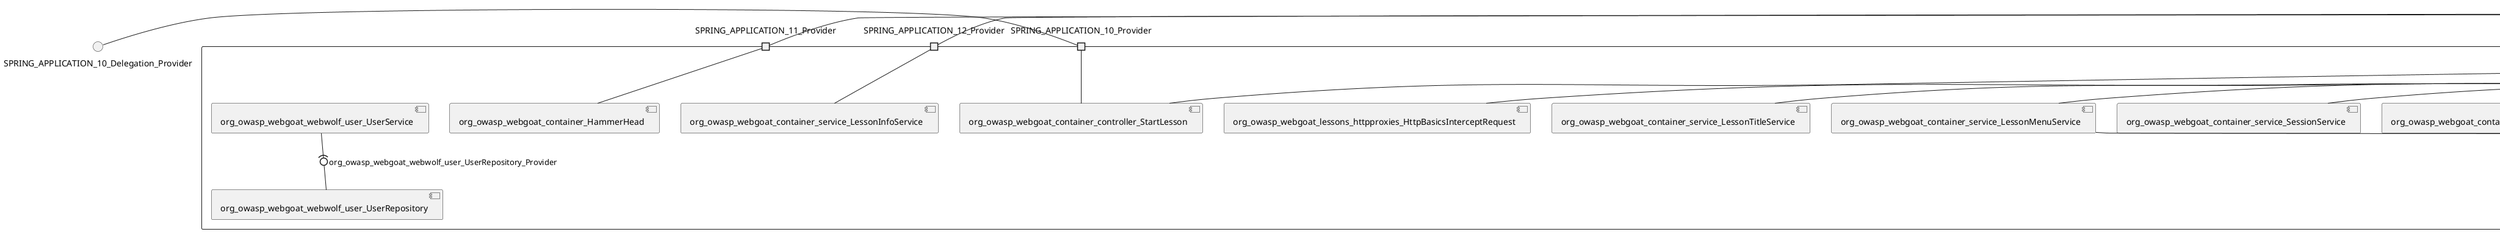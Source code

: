 @startuml
skinparam fixCircleLabelOverlapping true
skinparam componentStyle uml2
() SPRING_APPLICATION_10_Delegation_Provider
() SPRING_APPLICATION_11_Delegation_Provider
() SPRING_APPLICATION_12_Delegation_Provider
() SPRING_APPLICATION_13_Delegation_Provider
() SPRING_APPLICATION_14_Delegation_Provider
() SPRING_APPLICATION_15_Delegation_Provider
() SPRING_APPLICATION_16_Delegation_Provider
() SPRING_APPLICATION_2_Delegation_Provider
() SPRING_APPLICATION_3_Delegation_Provider
() SPRING_APPLICATION_4_Delegation_Provider
() SPRING_APPLICATION_5_Delegation_Provider
() SPRING_APPLICATION_6_Delegation_Provider
() SPRING_APPLICATION_7_Delegation_Provider
() SPRING_APPLICATION_8_Delegation_Provider
() SPRING_APPLICATION_9_Delegation_Provider
() SPRING_APPLICATION_BypassRestrictions_FieldRestrictions_POST_Delegation_Provider
() SPRING_APPLICATION_BypassRestrictions_frontendValidation_POST_Delegation_Provider
() SPRING_APPLICATION_ChromeDevTools_dummy_POST_Delegation_Provider
() SPRING_APPLICATION_ChromeDevTools_network_POST_Delegation_Provider
() SPRING_APPLICATION_CrossSiteScriptingStored_stored_xss_POST_Delegation_Provider
() SPRING_APPLICATION_CrossSiteScriptingStored_stored_xss_follow_up_POST_Delegation_Provider
() SPRING_APPLICATION_CrossSiteScripting_attack1_POST_Delegation_Provider
() SPRING_APPLICATION_CrossSiteScripting_attack3_POST_Delegation_Provider
() SPRING_APPLICATION_CrossSiteScripting_attack4_POST_Delegation_Provider
() SPRING_APPLICATION_CrossSiteScripting_attack5a_GET_Delegation_Provider
() SPRING_APPLICATION_CrossSiteScripting_attack6a_POST_Delegation_Provider
() SPRING_APPLICATION_CrossSiteScripting_dom_follow_up_POST_Delegation_Provider
() SPRING_APPLICATION_CrossSiteScripting_phone_home_xss_POST_Delegation_Provider
() SPRING_APPLICATION_CrossSiteScripting_quiz_GET_POST_Delegation_Provider
() SPRING_APPLICATION_Delegation_Provider
() SPRING_APPLICATION_GET_10_Delegation_Provider
() SPRING_APPLICATION_GET_11_Delegation_Provider
() SPRING_APPLICATION_GET_2_Delegation_Provider
() SPRING_APPLICATION_GET_3_Delegation_Provider
() SPRING_APPLICATION_GET_4_Delegation_Provider
() SPRING_APPLICATION_GET_5_Delegation_Provider
() SPRING_APPLICATION_GET_6_Delegation_Provider
() SPRING_APPLICATION_GET_7_Delegation_Provider
() SPRING_APPLICATION_GET_8_Delegation_Provider
() SPRING_APPLICATION_GET_9_Delegation_Provider
() SPRING_APPLICATION_GET_Delegation_Provider
() SPRING_APPLICATION_HtmlTampering_task_POST_Delegation_Provider
() SPRING_APPLICATION_HttpBasics_attack1_POST_Delegation_Provider
() SPRING_APPLICATION_HttpBasics_attack2_POST_Delegation_Provider
() SPRING_APPLICATION_IDOR_diff_attributes_POST_Delegation_Provider
() SPRING_APPLICATION_IDOR_login_POST_Delegation_Provider
() SPRING_APPLICATION_IDOR_profile_alt_path_POST_Delegation_Provider
() SPRING_APPLICATION_InsecureDeserialization_task_POST_Delegation_Provider
() SPRING_APPLICATION_InsecureLogin_Delegation_Provider
() SPRING_APPLICATION_JWT_decode_POST_Delegation_Provider
() SPRING_APPLICATION_JWT_jku_Delegation_Provider
() SPRING_APPLICATION_JWT_kid_Delegation_Provider
() SPRING_APPLICATION_JWT_quiz_GET_POST_Delegation_Provider
() SPRING_APPLICATION_JWT_refresh_Delegation_Provider
() SPRING_APPLICATION_JWT_secret_POST_Delegation_Provider
() SPRING_APPLICATION_JWT_votings_Delegation_Provider
() SPRING_APPLICATION_LogSpoofing_log_bleeding_POST_Delegation_Provider
() SPRING_APPLICATION_LogSpoofing_log_spoofing_POST_Delegation_Provider
() SPRING_APPLICATION_POST_10_Delegation_Provider
() SPRING_APPLICATION_POST_11_Delegation_Provider
() SPRING_APPLICATION_POST_12_Delegation_Provider
() SPRING_APPLICATION_POST_13_Delegation_Provider
() SPRING_APPLICATION_POST_14_Delegation_Provider
() SPRING_APPLICATION_POST_15_Delegation_Provider
() SPRING_APPLICATION_POST_16_Delegation_Provider
() SPRING_APPLICATION_POST_17_Delegation_Provider
() SPRING_APPLICATION_POST_18_Delegation_Provider
() SPRING_APPLICATION_POST_2_Delegation_Provider
() SPRING_APPLICATION_POST_3_Delegation_Provider
() SPRING_APPLICATION_POST_4_Delegation_Provider
() SPRING_APPLICATION_POST_5_Delegation_Provider
() SPRING_APPLICATION_POST_6_Delegation_Provider
() SPRING_APPLICATION_POST_7_Delegation_Provider
() SPRING_APPLICATION_POST_8_Delegation_Provider
() SPRING_APPLICATION_POST_9_Delegation_Provider
() SPRING_APPLICATION_POST_Delegation_Provider
() SPRING_APPLICATION_PUT_Delegation_Provider
() SPRING_APPLICATION_PasswordReset_ForgotPassword_create_password_reset_link_POST_Delegation_Provider
() SPRING_APPLICATION_PasswordReset_SecurityQuestions_POST_Delegation_Provider
() SPRING_APPLICATION_PasswordReset_reset_Delegation_Provider
() SPRING_APPLICATION_PasswordReset_simple_mail_reset_POST_Delegation_Provider
() SPRING_APPLICATION_PathTraversal_profile_picture_GET_Delegation_Provider
() SPRING_APPLICATION_PathTraversal_profile_picture_fix_GET_Delegation_Provider
() SPRING_APPLICATION_PathTraversal_profile_upload_POST_Delegation_Provider
() SPRING_APPLICATION_PathTraversal_profile_upload_fix_POST_Delegation_Provider
() SPRING_APPLICATION_PathTraversal_profile_upload_remove_user_input_POST_Delegation_Provider
() SPRING_APPLICATION_PathTraversal_random_POST_Delegation_Provider
() SPRING_APPLICATION_PathTraversal_random_picture_GET_Delegation_Provider
() SPRING_APPLICATION_PathTraversal_zip_slip_Delegation_Provider
() SPRING_APPLICATION_SSRF_task1_POST_Delegation_Provider
() SPRING_APPLICATION_SSRF_task2_POST_Delegation_Provider
() SPRING_APPLICATION_SecurePasswords_assignment_POST_Delegation_Provider
() SPRING_APPLICATION_SqlInjectionAdvanced_attack6a_POST_Delegation_Provider
() SPRING_APPLICATION_SqlInjectionAdvanced_attack6b_POST_Delegation_Provider
() SPRING_APPLICATION_SqlInjectionAdvanced_challenge_Login_POST_Delegation_Provider
() SPRING_APPLICATION_SqlInjectionAdvanced_challenge_PUT_Delegation_Provider
() SPRING_APPLICATION_SqlInjectionAdvanced_quiz_GET_POST_Delegation_Provider
() SPRING_APPLICATION_SqlInjectionMitigations_attack10a_POST_Delegation_Provider
() SPRING_APPLICATION_SqlInjectionMitigations_attack10b_POST_Delegation_Provider
() SPRING_APPLICATION_SqlInjectionMitigations_attack12a_POST_Delegation_Provider
() SPRING_APPLICATION_SqlInjectionMitigations_servers_GET_Delegation_Provider
() SPRING_APPLICATION_SqlInjection_assignment5a_POST_Delegation_Provider
() SPRING_APPLICATION_SqlInjection_assignment5b_POST_Delegation_Provider
() SPRING_APPLICATION_SqlInjection_attack10_POST_Delegation_Provider
() SPRING_APPLICATION_SqlInjection_attack2_POST_Delegation_Provider
() SPRING_APPLICATION_SqlInjection_attack3_POST_Delegation_Provider
() SPRING_APPLICATION_SqlInjection_attack4_POST_Delegation_Provider
() SPRING_APPLICATION_SqlInjection_attack5_POST_Delegation_Provider
() SPRING_APPLICATION_SqlInjection_attack8_POST_Delegation_Provider
() SPRING_APPLICATION_SqlInjection_attack9_POST_Delegation_Provider
() SPRING_APPLICATION_SqlOnlyInputValidationOnKeywords_attack_POST_Delegation_Provider
() SPRING_APPLICATION_SqlOnlyInputValidation_attack_POST_Delegation_Provider
() SPRING_APPLICATION_VulnerableComponents_attack1_POST_Delegation_Provider
() SPRING_APPLICATION_WebWolf_GET_Delegation_Provider
() SPRING_APPLICATION_WebWolf_landing_Delegation_Provider
() SPRING_APPLICATION_WebWolf_mail_Delegation_Provider
() SPRING_APPLICATION_challenge_1_POST_Delegation_Provider
() SPRING_APPLICATION_challenge_5_POST_Delegation_Provider
() SPRING_APPLICATION_challenge_7_Delegation_Provider
() SPRING_APPLICATION_challenge_8_Delegation_Provider
() SPRING_APPLICATION_challenge_logo_Delegation_Provider
() SPRING_APPLICATION_cia_quiz_GET_POST_Delegation_Provider
() SPRING_APPLICATION_clientSideFiltering_attack1_POST_Delegation_Provider
() SPRING_APPLICATION_clientSideFiltering_challenge_store_coupons_GET_Delegation_Provider
() SPRING_APPLICATION_clientSideFiltering_getItForFree_POST_Delegation_Provider
() SPRING_APPLICATION_clientSideFiltering_salaries_GET_Delegation_Provider
() SPRING_APPLICATION_crypto_encoding_basic_auth_POST_Delegation_Provider
() SPRING_APPLICATION_crypto_encoding_xor_POST_Delegation_Provider
() SPRING_APPLICATION_crypto_hashing_POST_Delegation_Provider
() SPRING_APPLICATION_crypto_secure_defaults_POST_Delegation_Provider
() SPRING_APPLICATION_crypto_signing_verify_POST_Delegation_Provider
() SPRING_APPLICATION_csrf_feedback_message_POST_Delegation_Provider
() SPRING_APPLICATION_csrf_review_POST_Delegation_Provider
() SPRING_APPLICATION_files_GET_Delegation_Provider
() SPRING_APPLICATION_fileupload_POST_Delegation_Provider
() SPRING_APPLICATION_jwt_Delegation_Provider
() SPRING_APPLICATION_landing_Delegation_Provider
() SPRING_APPLICATION_lesson_template_Delegation_Provider
() SPRING_APPLICATION_login_oauth_mvc_GET_Delegation_Provider
() SPRING_APPLICATION_mail_DELETE_GET_POST_Delegation_Provider
() SPRING_APPLICATION_register_mvc_POST_Delegation_Provider
() SPRING_APPLICATION_registration_GET_Delegation_Provider
() SPRING_APPLICATION_requests_GET_Delegation_Provider
() SPRING_APPLICATION_scoreboard_data_GET_Delegation_Provider
() SPRING_APPLICATION_server_directory_GET_Delegation_Provider
() SPRING_APPLICATION_service_debug_labels_mvc_Delegation_Provider
() SPRING_APPLICATION_service_lessonoverview_mvc_Delegation_Provider
() SPRING_APPLICATION_xxe_comments_GET_Delegation_Provider
rectangle System {
[org_owasp_webgoat_container_HammerHead] [[webgoat-webgoat.repository#_Ow9jklgQEe-b2pnN8Ad9zA]]
[org_owasp_webgoat_container_WebWolfRedirect] [[webgoat-webgoat.repository#_Ow9jklgQEe-b2pnN8Ad9zA]]
[org_owasp_webgoat_container_controller_StartLesson] [[webgoat-webgoat.repository#_Ow9jklgQEe-b2pnN8Ad9zA]]
[org_owasp_webgoat_container_controller_Welcome] [[webgoat-webgoat.repository#_Ow9jklgQEe-b2pnN8Ad9zA]]
[org_owasp_webgoat_container_i18n_PluginMessages_Provider] [[webgoat-webgoat.repository#_Ow9jklgQEe-b2pnN8Ad9zA]]
[org_owasp_webgoat_container_report_ReportCardController] [[webgoat-webgoat.repository#_Ow9jklgQEe-b2pnN8Ad9zA]]
[org_owasp_webgoat_container_service_EnvironmentService] [[webgoat-webgoat.repository#_Ow9jklgQEe-b2pnN8Ad9zA]]
[org_owasp_webgoat_container_service_HintService] [[webgoat-webgoat.repository#_Ow9jklgQEe-b2pnN8Ad9zA]]
[org_owasp_webgoat_container_service_LabelDebugService] [[webgoat-webgoat.repository#_Ow9jklgQEe-b2pnN8Ad9zA]]
[org_owasp_webgoat_container_service_LabelService] [[webgoat-webgoat.repository#_Ow9jklgQEe-b2pnN8Ad9zA]]
[org_owasp_webgoat_container_service_LessonInfoService] [[webgoat-webgoat.repository#_Ow9jklgQEe-b2pnN8Ad9zA]]
[org_owasp_webgoat_container_service_LessonMenuService] [[webgoat-webgoat.repository#_Ow9jklgQEe-b2pnN8Ad9zA]]
[org_owasp_webgoat_container_service_LessonProgressService] [[webgoat-webgoat.repository#_Ow9jklgQEe-b2pnN8Ad9zA]]
[org_owasp_webgoat_container_service_LessonTitleService] [[webgoat-webgoat.repository#_Ow9jklgQEe-b2pnN8Ad9zA]]
[org_owasp_webgoat_container_service_RestartLessonService] [[webgoat-webgoat.repository#_Ow9jklgQEe-b2pnN8Ad9zA]]
[org_owasp_webgoat_container_service_SessionService] [[webgoat-webgoat.repository#_Ow9jklgQEe-b2pnN8Ad9zA]]
[org_owasp_webgoat_container_session_UserSessionData_Provider] [[webgoat-webgoat.repository#_Ow9jklgQEe-b2pnN8Ad9zA]]
[org_owasp_webgoat_container_session_WebSession_Provider] [[webgoat-webgoat.repository#_Ow9jklgQEe-b2pnN8Ad9zA]]
[org_owasp_webgoat_container_users_RegistrationController] [[webgoat-webgoat.repository#_Ow9jklgQEe-b2pnN8Ad9zA]]
[org_owasp_webgoat_container_users_Scoreboard] [[webgoat-webgoat.repository#_Ow9jklgQEe-b2pnN8Ad9zA]]
[org_owasp_webgoat_container_users_UserProgressRepository] [[webgoat-webgoat.repository#_Ow9jklgQEe-b2pnN8Ad9zA]]
[org_owasp_webgoat_container_users_UserRepository] [[webgoat-webgoat.repository#_Ow9jklgQEe-b2pnN8Ad9zA]]
[org_owasp_webgoat_container_users_UserService] [[webgoat-webgoat.repository#_Ow9jklgQEe-b2pnN8Ad9zA]]
[org_owasp_webgoat_lessons_authbypass_VerifyAccount] [[webgoat-webgoat.repository#_Ow9jklgQEe-b2pnN8Ad9zA]]
[org_owasp_webgoat_lessons_bypassrestrictions_BypassRestrictionsFieldRestrictions] [[webgoat-webgoat.repository#_Ow9jklgQEe-b2pnN8Ad9zA]]
[org_owasp_webgoat_lessons_bypassrestrictions_BypassRestrictionsFrontendValidation] [[webgoat-webgoat.repository#_Ow9jklgQEe-b2pnN8Ad9zA]]
[org_owasp_webgoat_lessons_challenges_FlagController] [[webgoat-webgoat.repository#_Ow9jklgQEe-b2pnN8Ad9zA]]
[org_owasp_webgoat_lessons_challenges_challenge1_Assignment1] [[webgoat-webgoat.repository#_Ow9jklgQEe-b2pnN8Ad9zA]]
[org_owasp_webgoat_lessons_challenges_challenge1_ImageServlet] [[webgoat-webgoat.repository#_Ow9jklgQEe-b2pnN8Ad9zA]]
[org_owasp_webgoat_lessons_challenges_challenge5_Assignment5] [[webgoat-webgoat.repository#_Ow9jklgQEe-b2pnN8Ad9zA]]
[org_owasp_webgoat_lessons_challenges_challenge7_Assignment7] [[webgoat-webgoat.repository#_Ow9jklgQEe-b2pnN8Ad9zA]]
[org_owasp_webgoat_lessons_challenges_challenge8_Assignment8] [[webgoat-webgoat.repository#_Ow9jklgQEe-b2pnN8Ad9zA]]
[org_owasp_webgoat_lessons_chromedevtools_NetworkDummy] [[webgoat-webgoat.repository#_Ow9jklgQEe-b2pnN8Ad9zA]]
[org_owasp_webgoat_lessons_chromedevtools_NetworkLesson] [[webgoat-webgoat.repository#_Ow9jklgQEe-b2pnN8Ad9zA]]
[org_owasp_webgoat_lessons_cia_CIAQuiz] [[webgoat-webgoat.repository#_Ow9jklgQEe-b2pnN8Ad9zA]]
[org_owasp_webgoat_lessons_clientsidefiltering_ClientSideFilteringAssignment] [[webgoat-webgoat.repository#_Ow9jklgQEe-b2pnN8Ad9zA]]
[org_owasp_webgoat_lessons_clientsidefiltering_ClientSideFilteringFreeAssignment] [[webgoat-webgoat.repository#_Ow9jklgQEe-b2pnN8Ad9zA]]
[org_owasp_webgoat_lessons_clientsidefiltering_Salaries] [[webgoat-webgoat.repository#_Ow9jklgQEe-b2pnN8Ad9zA]]
[org_owasp_webgoat_lessons_clientsidefiltering_ShopEndpoint] [[webgoat-webgoat.repository#_Ow9jklgQEe-b2pnN8Ad9zA]]
[org_owasp_webgoat_lessons_cryptography_EncodingAssignment] [[webgoat-webgoat.repository#_Ow9jklgQEe-b2pnN8Ad9zA]]
[org_owasp_webgoat_lessons_cryptography_HashingAssignment] [[webgoat-webgoat.repository#_Ow9jklgQEe-b2pnN8Ad9zA]]
[org_owasp_webgoat_lessons_cryptography_SecureDefaultsAssignment] [[webgoat-webgoat.repository#_Ow9jklgQEe-b2pnN8Ad9zA]]
[org_owasp_webgoat_lessons_cryptography_SigningAssignment] [[webgoat-webgoat.repository#_Ow9jklgQEe-b2pnN8Ad9zA]]
[org_owasp_webgoat_lessons_cryptography_XOREncodingAssignment] [[webgoat-webgoat.repository#_Ow9jklgQEe-b2pnN8Ad9zA]]
[org_owasp_webgoat_lessons_csrf_CSRFConfirmFlag1] [[webgoat-webgoat.repository#_Ow9jklgQEe-b2pnN8Ad9zA]]
[org_owasp_webgoat_lessons_csrf_CSRFFeedback] [[webgoat-webgoat.repository#_Ow9jklgQEe-b2pnN8Ad9zA]]
[org_owasp_webgoat_lessons_csrf_CSRFGetFlag] [[webgoat-webgoat.repository#_Ow9jklgQEe-b2pnN8Ad9zA]]
[org_owasp_webgoat_lessons_csrf_CSRFLogin] [[webgoat-webgoat.repository#_Ow9jklgQEe-b2pnN8Ad9zA]]
[org_owasp_webgoat_lessons_csrf_ForgedReviews] [[webgoat-webgoat.repository#_Ow9jklgQEe-b2pnN8Ad9zA]]
[org_owasp_webgoat_lessons_csrf_ObjectMapper_Provider] [[webgoat-webgoat.repository#_Ow9jklgQEe-b2pnN8Ad9zA]]
[org_owasp_webgoat_lessons_deserialization_InsecureDeserializationTask] [[webgoat-webgoat.repository#_Ow9jklgQEe-b2pnN8Ad9zA]]
[org_owasp_webgoat_lessons_hijacksession_HijackSessionAssignment] [[webgoat-webgoat.repository#_Ow9jklgQEe-b2pnN8Ad9zA]]
[org_owasp_webgoat_lessons_hijacksession_cas_HijackSessionAuthenticationProvider] [[webgoat-webgoat.repository#_Ow9jklgQEe-b2pnN8Ad9zA]]
[org_owasp_webgoat_lessons_htmltampering_HtmlTamperingTask] [[webgoat-webgoat.repository#_Ow9jklgQEe-b2pnN8Ad9zA]]
[org_owasp_webgoat_lessons_httpbasics_HttpBasicsLesson] [[webgoat-webgoat.repository#_Ow9jklgQEe-b2pnN8Ad9zA]]
[org_owasp_webgoat_lessons_httpbasics_HttpBasicsQuiz] [[webgoat-webgoat.repository#_Ow9jklgQEe-b2pnN8Ad9zA]]
[org_owasp_webgoat_lessons_httpproxies_HttpBasicsInterceptRequest] [[webgoat-webgoat.repository#_Ow9jklgQEe-b2pnN8Ad9zA]]
[org_owasp_webgoat_lessons_idor_IDORDiffAttributes] [[webgoat-webgoat.repository#_Ow9jklgQEe-b2pnN8Ad9zA]]
[org_owasp_webgoat_lessons_idor_IDOREditOtherProfile] [[webgoat-webgoat.repository#_Ow9jklgQEe-b2pnN8Ad9zA]]
[org_owasp_webgoat_lessons_idor_IDORLogin] [[webgoat-webgoat.repository#_Ow9jklgQEe-b2pnN8Ad9zA]]
[org_owasp_webgoat_lessons_idor_IDORViewOtherProfile] [[webgoat-webgoat.repository#_Ow9jklgQEe-b2pnN8Ad9zA]]
[org_owasp_webgoat_lessons_idor_IDORViewOwnProfile] [[webgoat-webgoat.repository#_Ow9jklgQEe-b2pnN8Ad9zA]]
[org_owasp_webgoat_lessons_idor_IDORViewOwnProfileAltUrl] [[webgoat-webgoat.repository#_Ow9jklgQEe-b2pnN8Ad9zA]]
[org_owasp_webgoat_lessons_insecurelogin_InsecureLoginTask] [[webgoat-webgoat.repository#_Ow9jklgQEe-b2pnN8Ad9zA]]
[org_owasp_webgoat_lessons_jwt_JWTDecodeEndpoint] [[webgoat-webgoat.repository#_Ow9jklgQEe-b2pnN8Ad9zA]]
[org_owasp_webgoat_lessons_jwt_JWTQuiz] [[webgoat-webgoat.repository#_Ow9jklgQEe-b2pnN8Ad9zA]]
[org_owasp_webgoat_lessons_jwt_JWTRefreshEndpoint] [[webgoat-webgoat.repository#_Ow9jklgQEe-b2pnN8Ad9zA]]
[org_owasp_webgoat_lessons_jwt_JWTSecretKeyEndpoint] [[webgoat-webgoat.repository#_Ow9jklgQEe-b2pnN8Ad9zA]]
[org_owasp_webgoat_lessons_jwt_JWTVotesEndpoint] [[webgoat-webgoat.repository#_Ow9jklgQEe-b2pnN8Ad9zA]]
[org_owasp_webgoat_lessons_jwt_claimmisuse_JWTHeaderJKUEndpoint] [[webgoat-webgoat.repository#_Ow9jklgQEe-b2pnN8Ad9zA]]
[org_owasp_webgoat_lessons_jwt_claimmisuse_JWTHeaderKIDEndpoint] [[webgoat-webgoat.repository#_Ow9jklgQEe-b2pnN8Ad9zA]]
[org_owasp_webgoat_lessons_lessontemplate_SampleAttack] [[webgoat-webgoat.repository#_Ow9jklgQEe-b2pnN8Ad9zA]]
[org_owasp_webgoat_lessons_logging_LogBleedingTask] [[webgoat-webgoat.repository#_Ow9jklgQEe-b2pnN8Ad9zA]]
[org_owasp_webgoat_lessons_logging_LogSpoofingTask] [[webgoat-webgoat.repository#_Ow9jklgQEe-b2pnN8Ad9zA]]
[org_owasp_webgoat_lessons_missingac_MissingFunctionACHiddenMenus] [[webgoat-webgoat.repository#_Ow9jklgQEe-b2pnN8Ad9zA]]
[org_owasp_webgoat_lessons_missingac_MissingFunctionACUsers] [[webgoat-webgoat.repository#_Ow9jklgQEe-b2pnN8Ad9zA]]
[org_owasp_webgoat_lessons_missingac_MissingFunctionACYourHash] [[webgoat-webgoat.repository#_Ow9jklgQEe-b2pnN8Ad9zA]]
[org_owasp_webgoat_lessons_missingac_MissingFunctionACYourHashAdmin] [[webgoat-webgoat.repository#_Ow9jklgQEe-b2pnN8Ad9zA]]
[org_owasp_webgoat_lessons_passwordreset_QuestionsAssignment] [[webgoat-webgoat.repository#_Ow9jklgQEe-b2pnN8Ad9zA]]
[org_owasp_webgoat_lessons_passwordreset_ResetLinkAssignment] [[webgoat-webgoat.repository#_Ow9jklgQEe-b2pnN8Ad9zA]]
[org_owasp_webgoat_lessons_passwordreset_ResetLinkAssignmentForgotPassword] [[webgoat-webgoat.repository#_Ow9jklgQEe-b2pnN8Ad9zA]]
[org_owasp_webgoat_lessons_passwordreset_SecurityQuestionAssignment] [[webgoat-webgoat.repository#_Ow9jklgQEe-b2pnN8Ad9zA]]
[org_owasp_webgoat_lessons_passwordreset_SimpleMailAssignment] [[webgoat-webgoat.repository#_Ow9jklgQEe-b2pnN8Ad9zA]]
[org_owasp_webgoat_lessons_passwordreset_TriedQuestions] [[webgoat-webgoat.repository#_Ow9jklgQEe-b2pnN8Ad9zA]]
[org_owasp_webgoat_lessons_pathtraversal_ProfileUpload] [[webgoat-webgoat.repository#_Ow9jklgQEe-b2pnN8Ad9zA]]
[org_owasp_webgoat_lessons_pathtraversal_ProfileUploadFix] [[webgoat-webgoat.repository#_Ow9jklgQEe-b2pnN8Ad9zA]]
[org_owasp_webgoat_lessons_pathtraversal_ProfileUploadRemoveUserInput] [[webgoat-webgoat.repository#_Ow9jklgQEe-b2pnN8Ad9zA]]
[org_owasp_webgoat_lessons_pathtraversal_ProfileUploadRetrieval] [[webgoat-webgoat.repository#_Ow9jklgQEe-b2pnN8Ad9zA]]
[org_owasp_webgoat_lessons_pathtraversal_ProfileZipSlip] [[webgoat-webgoat.repository#_Ow9jklgQEe-b2pnN8Ad9zA]]
[org_owasp_webgoat_lessons_securepasswords_SecurePasswordsAssignment] [[webgoat-webgoat.repository#_Ow9jklgQEe-b2pnN8Ad9zA]]
[org_owasp_webgoat_lessons_spoofcookie_SpoofCookieAssignment] [[webgoat-webgoat.repository#_Ow9jklgQEe-b2pnN8Ad9zA]]
[org_owasp_webgoat_lessons_sqlinjection_advanced_SqlInjectionChallenge] [[webgoat-webgoat.repository#_Ow9jklgQEe-b2pnN8Ad9zA]]
[org_owasp_webgoat_lessons_sqlinjection_advanced_SqlInjectionChallengeLogin] [[webgoat-webgoat.repository#_Ow9jklgQEe-b2pnN8Ad9zA]]
[org_owasp_webgoat_lessons_sqlinjection_advanced_SqlInjectionLesson6a] [[webgoat-webgoat.repository#_Ow9jklgQEe-b2pnN8Ad9zA]]
[org_owasp_webgoat_lessons_sqlinjection_advanced_SqlInjectionLesson6b] [[webgoat-webgoat.repository#_Ow9jklgQEe-b2pnN8Ad9zA]]
[org_owasp_webgoat_lessons_sqlinjection_advanced_SqlInjectionQuiz] [[webgoat-webgoat.repository#_Ow9jklgQEe-b2pnN8Ad9zA]]
[org_owasp_webgoat_lessons_sqlinjection_introduction_SqlInjectionLesson10] [[webgoat-webgoat.repository#_Ow9jklgQEe-b2pnN8Ad9zA]]
[org_owasp_webgoat_lessons_sqlinjection_introduction_SqlInjectionLesson2] [[webgoat-webgoat.repository#_Ow9jklgQEe-b2pnN8Ad9zA]]
[org_owasp_webgoat_lessons_sqlinjection_introduction_SqlInjectionLesson3] [[webgoat-webgoat.repository#_Ow9jklgQEe-b2pnN8Ad9zA]]
[org_owasp_webgoat_lessons_sqlinjection_introduction_SqlInjectionLesson4] [[webgoat-webgoat.repository#_Ow9jklgQEe-b2pnN8Ad9zA]]
[org_owasp_webgoat_lessons_sqlinjection_introduction_SqlInjectionLesson5] [[webgoat-webgoat.repository#_Ow9jklgQEe-b2pnN8Ad9zA]]
[org_owasp_webgoat_lessons_sqlinjection_introduction_SqlInjectionLesson5a] [[webgoat-webgoat.repository#_Ow9jklgQEe-b2pnN8Ad9zA]]
[org_owasp_webgoat_lessons_sqlinjection_introduction_SqlInjectionLesson5b] [[webgoat-webgoat.repository#_Ow9jklgQEe-b2pnN8Ad9zA]]
[org_owasp_webgoat_lessons_sqlinjection_introduction_SqlInjectionLesson8] [[webgoat-webgoat.repository#_Ow9jklgQEe-b2pnN8Ad9zA]]
[org_owasp_webgoat_lessons_sqlinjection_introduction_SqlInjectionLesson9] [[webgoat-webgoat.repository#_Ow9jklgQEe-b2pnN8Ad9zA]]
[org_owasp_webgoat_lessons_sqlinjection_mitigation_Servers] [[webgoat-webgoat.repository#_Ow9jklgQEe-b2pnN8Ad9zA]]
[org_owasp_webgoat_lessons_sqlinjection_mitigation_SqlInjectionLesson10a] [[webgoat-webgoat.repository#_Ow9jklgQEe-b2pnN8Ad9zA]]
[org_owasp_webgoat_lessons_sqlinjection_mitigation_SqlInjectionLesson10b] [[webgoat-webgoat.repository#_Ow9jklgQEe-b2pnN8Ad9zA]]
[org_owasp_webgoat_lessons_sqlinjection_mitigation_SqlInjectionLesson13] [[webgoat-webgoat.repository#_Ow9jklgQEe-b2pnN8Ad9zA]]
[org_owasp_webgoat_lessons_sqlinjection_mitigation_SqlOnlyInputValidation] [[webgoat-webgoat.repository#_Ow9jklgQEe-b2pnN8Ad9zA]]
[org_owasp_webgoat_lessons_sqlinjection_mitigation_SqlOnlyInputValidationOnKeywords] [[webgoat-webgoat.repository#_Ow9jklgQEe-b2pnN8Ad9zA]]
[org_owasp_webgoat_lessons_ssrf_SSRFTask1] [[webgoat-webgoat.repository#_Ow9jklgQEe-b2pnN8Ad9zA]]
[org_owasp_webgoat_lessons_ssrf_SSRFTask2] [[webgoat-webgoat.repository#_Ow9jklgQEe-b2pnN8Ad9zA]]
[org_owasp_webgoat_lessons_vulnerablecomponents_VulnerableComponentsLesson] [[webgoat-webgoat.repository#_Ow9jklgQEe-b2pnN8Ad9zA]]
[org_owasp_webgoat_lessons_webwolfintroduction_LandingAssignment] [[webgoat-webgoat.repository#_Ow9jklgQEe-b2pnN8Ad9zA]]
[org_owasp_webgoat_lessons_webwolfintroduction_MailAssignment] [[webgoat-webgoat.repository#_Ow9jklgQEe-b2pnN8Ad9zA]]
[org_owasp_webgoat_lessons_xss_CrossSiteScriptingLesson1] [[webgoat-webgoat.repository#_Ow9jklgQEe-b2pnN8Ad9zA]]
[org_owasp_webgoat_lessons_xss_CrossSiteScriptingLesson3] [[webgoat-webgoat.repository#_Ow9jklgQEe-b2pnN8Ad9zA]]
[org_owasp_webgoat_lessons_xss_CrossSiteScriptingLesson4] [[webgoat-webgoat.repository#_Ow9jklgQEe-b2pnN8Ad9zA]]
[org_owasp_webgoat_lessons_xss_CrossSiteScriptingLesson5a] [[webgoat-webgoat.repository#_Ow9jklgQEe-b2pnN8Ad9zA]]
[org_owasp_webgoat_lessons_xss_CrossSiteScriptingLesson6a] [[webgoat-webgoat.repository#_Ow9jklgQEe-b2pnN8Ad9zA]]
[org_owasp_webgoat_lessons_xss_CrossSiteScriptingQuiz] [[webgoat-webgoat.repository#_Ow9jklgQEe-b2pnN8Ad9zA]]
[org_owasp_webgoat_lessons_xss_DOMCrossSiteScripting] [[webgoat-webgoat.repository#_Ow9jklgQEe-b2pnN8Ad9zA]]
[org_owasp_webgoat_lessons_xss_DOMCrossSiteScriptingVerifier] [[webgoat-webgoat.repository#_Ow9jklgQEe-b2pnN8Ad9zA]]
[org_owasp_webgoat_lessons_xss_stored_StoredCrossSiteScriptingVerifier] [[webgoat-webgoat.repository#_Ow9jklgQEe-b2pnN8Ad9zA]]
[org_owasp_webgoat_lessons_xss_stored_StoredXssComments] [[webgoat-webgoat.repository#_Ow9jklgQEe-b2pnN8Ad9zA]]
[org_owasp_webgoat_lessons_xxe_BlindSendFileAssignment] [[webgoat-webgoat.repository#_Ow9jklgQEe-b2pnN8Ad9zA]]
[org_owasp_webgoat_lessons_xxe_CommentsCache] [[webgoat-webgoat.repository#_Ow9jklgQEe-b2pnN8Ad9zA]]
[org_owasp_webgoat_lessons_xxe_CommentsEndpoint] [[webgoat-webgoat.repository#_Ow9jklgQEe-b2pnN8Ad9zA]]
[org_owasp_webgoat_lessons_xxe_ContentTypeAssignment] [[webgoat-webgoat.repository#_Ow9jklgQEe-b2pnN8Ad9zA]]
[org_owasp_webgoat_lessons_xxe_SimpleXXE] [[webgoat-webgoat.repository#_Ow9jklgQEe-b2pnN8Ad9zA]]
[org_owasp_webgoat_webwolf_FileServer] [[webgoat-webgoat.repository#_Ow9jklgQEe-b2pnN8Ad9zA]]
[org_owasp_webgoat_webwolf_jwt_JWTController] [[webgoat-webgoat.repository#_Ow9jklgQEe-b2pnN8Ad9zA]]
[org_owasp_webgoat_webwolf_mailbox_MailboxController] [[webgoat-webgoat.repository#_Ow9jklgQEe-b2pnN8Ad9zA]]
[org_owasp_webgoat_webwolf_mailbox_MailboxRepository] [[webgoat-webgoat.repository#_Ow9jklgQEe-b2pnN8Ad9zA]]
[org_owasp_webgoat_webwolf_requests_LandingPage] [[webgoat-webgoat.repository#_Ow9jklgQEe-b2pnN8Ad9zA]]
[org_owasp_webgoat_webwolf_requests_Requests] [[webgoat-webgoat.repository#_Ow9jklgQEe-b2pnN8Ad9zA]]
[org_owasp_webgoat_webwolf_user_UserRepository] [[webgoat-webgoat.repository#_Ow9jklgQEe-b2pnN8Ad9zA]]
[org_owasp_webgoat_webwolf_user_UserService] [[webgoat-webgoat.repository#_Ow9jklgQEe-b2pnN8Ad9zA]]
port SPRING_APPLICATION_10_Provider
SPRING_APPLICATION_10_Delegation_Provider - SPRING_APPLICATION_10_Provider
SPRING_APPLICATION_10_Provider - [org_owasp_webgoat_container_controller_StartLesson]
port SPRING_APPLICATION_11_Provider
SPRING_APPLICATION_11_Delegation_Provider - SPRING_APPLICATION_11_Provider
SPRING_APPLICATION_11_Provider - [org_owasp_webgoat_container_HammerHead]
port SPRING_APPLICATION_12_Provider
SPRING_APPLICATION_12_Delegation_Provider - SPRING_APPLICATION_12_Provider
SPRING_APPLICATION_12_Provider - [org_owasp_webgoat_container_service_LessonInfoService]
port SPRING_APPLICATION_13_Provider
SPRING_APPLICATION_13_Delegation_Provider - SPRING_APPLICATION_13_Provider
SPRING_APPLICATION_13_Provider - [org_owasp_webgoat_webwolf_FileServer]
port SPRING_APPLICATION_14_Provider
SPRING_APPLICATION_14_Delegation_Provider - SPRING_APPLICATION_14_Provider
SPRING_APPLICATION_14_Provider - [org_owasp_webgoat_container_controller_StartLesson]
port SPRING_APPLICATION_15_Provider
SPRING_APPLICATION_15_Delegation_Provider - SPRING_APPLICATION_15_Provider
SPRING_APPLICATION_15_Provider - [org_owasp_webgoat_container_service_LabelDebugService]
port SPRING_APPLICATION_16_Provider
SPRING_APPLICATION_16_Delegation_Provider - SPRING_APPLICATION_16_Provider
SPRING_APPLICATION_16_Provider - [org_owasp_webgoat_lessons_httpproxies_HttpBasicsInterceptRequest]
port SPRING_APPLICATION_2_Provider
SPRING_APPLICATION_2_Delegation_Provider - SPRING_APPLICATION_2_Provider
SPRING_APPLICATION_2_Provider - [org_owasp_webgoat_container_service_LessonTitleService]
port SPRING_APPLICATION_3_Provider
SPRING_APPLICATION_3_Delegation_Provider - SPRING_APPLICATION_3_Provider
SPRING_APPLICATION_3_Provider - [org_owasp_webgoat_lessons_cryptography_SigningAssignment]
port SPRING_APPLICATION_4_Provider
SPRING_APPLICATION_4_Delegation_Provider - SPRING_APPLICATION_4_Provider
SPRING_APPLICATION_4_Provider - [org_owasp_webgoat_container_service_LessonMenuService]
port SPRING_APPLICATION_5_Provider
SPRING_APPLICATION_5_Delegation_Provider - SPRING_APPLICATION_5_Provider
SPRING_APPLICATION_5_Provider - [org_owasp_webgoat_container_service_SessionService]
port SPRING_APPLICATION_6_Provider
SPRING_APPLICATION_6_Delegation_Provider - SPRING_APPLICATION_6_Provider
SPRING_APPLICATION_6_Provider - [org_owasp_webgoat_container_service_RestartLessonService]
port SPRING_APPLICATION_7_Provider
SPRING_APPLICATION_7_Delegation_Provider - SPRING_APPLICATION_7_Provider
SPRING_APPLICATION_7_Provider - [org_owasp_webgoat_lessons_cryptography_HashingAssignment]
port SPRING_APPLICATION_8_Provider
SPRING_APPLICATION_8_Delegation_Provider - SPRING_APPLICATION_8_Provider
SPRING_APPLICATION_8_Provider - [org_owasp_webgoat_lessons_xxe_SimpleXXE]
port SPRING_APPLICATION_9_Provider
SPRING_APPLICATION_9_Delegation_Provider - SPRING_APPLICATION_9_Provider
SPRING_APPLICATION_9_Provider - [org_owasp_webgoat_lessons_jwt_JWTSecretKeyEndpoint]
port SPRING_APPLICATION_BypassRestrictions_FieldRestrictions_POST_Provider
SPRING_APPLICATION_BypassRestrictions_FieldRestrictions_POST_Delegation_Provider - SPRING_APPLICATION_BypassRestrictions_FieldRestrictions_POST_Provider
SPRING_APPLICATION_BypassRestrictions_FieldRestrictions_POST_Provider - [org_owasp_webgoat_lessons_bypassrestrictions_BypassRestrictionsFieldRestrictions]
port SPRING_APPLICATION_BypassRestrictions_frontendValidation_POST_Provider
SPRING_APPLICATION_BypassRestrictions_frontendValidation_POST_Delegation_Provider - SPRING_APPLICATION_BypassRestrictions_frontendValidation_POST_Provider
SPRING_APPLICATION_BypassRestrictions_frontendValidation_POST_Provider - [org_owasp_webgoat_lessons_bypassrestrictions_BypassRestrictionsFrontendValidation]
port SPRING_APPLICATION_ChromeDevTools_dummy_POST_Provider
SPRING_APPLICATION_ChromeDevTools_dummy_POST_Delegation_Provider - SPRING_APPLICATION_ChromeDevTools_dummy_POST_Provider
SPRING_APPLICATION_ChromeDevTools_dummy_POST_Provider - [org_owasp_webgoat_lessons_chromedevtools_NetworkDummy]
port SPRING_APPLICATION_ChromeDevTools_network_POST_Provider
SPRING_APPLICATION_ChromeDevTools_network_POST_Delegation_Provider - SPRING_APPLICATION_ChromeDevTools_network_POST_Provider
SPRING_APPLICATION_ChromeDevTools_network_POST_Provider - [org_owasp_webgoat_lessons_chromedevtools_NetworkLesson]
port SPRING_APPLICATION_CrossSiteScriptingStored_stored_xss_POST_Provider
SPRING_APPLICATION_CrossSiteScriptingStored_stored_xss_POST_Delegation_Provider - SPRING_APPLICATION_CrossSiteScriptingStored_stored_xss_POST_Provider
SPRING_APPLICATION_CrossSiteScriptingStored_stored_xss_POST_Provider - [org_owasp_webgoat_lessons_xss_stored_StoredXssComments]
port SPRING_APPLICATION_CrossSiteScriptingStored_stored_xss_follow_up_POST_Provider
SPRING_APPLICATION_CrossSiteScriptingStored_stored_xss_follow_up_POST_Delegation_Provider - SPRING_APPLICATION_CrossSiteScriptingStored_stored_xss_follow_up_POST_Provider
SPRING_APPLICATION_CrossSiteScriptingStored_stored_xss_follow_up_POST_Provider - [org_owasp_webgoat_lessons_xss_stored_StoredCrossSiteScriptingVerifier]
port SPRING_APPLICATION_CrossSiteScripting_attack1_POST_Provider
SPRING_APPLICATION_CrossSiteScripting_attack1_POST_Delegation_Provider - SPRING_APPLICATION_CrossSiteScripting_attack1_POST_Provider
SPRING_APPLICATION_CrossSiteScripting_attack1_POST_Provider - [org_owasp_webgoat_lessons_xss_CrossSiteScriptingLesson1]
port SPRING_APPLICATION_CrossSiteScripting_attack3_POST_Provider
SPRING_APPLICATION_CrossSiteScripting_attack3_POST_Delegation_Provider - SPRING_APPLICATION_CrossSiteScripting_attack3_POST_Provider
SPRING_APPLICATION_CrossSiteScripting_attack3_POST_Provider - [org_owasp_webgoat_lessons_xss_CrossSiteScriptingLesson3]
port SPRING_APPLICATION_CrossSiteScripting_attack4_POST_Provider
SPRING_APPLICATION_CrossSiteScripting_attack4_POST_Delegation_Provider - SPRING_APPLICATION_CrossSiteScripting_attack4_POST_Provider
SPRING_APPLICATION_CrossSiteScripting_attack4_POST_Provider - [org_owasp_webgoat_lessons_xss_CrossSiteScriptingLesson4]
port SPRING_APPLICATION_CrossSiteScripting_attack5a_GET_Provider
SPRING_APPLICATION_CrossSiteScripting_attack5a_GET_Delegation_Provider - SPRING_APPLICATION_CrossSiteScripting_attack5a_GET_Provider
SPRING_APPLICATION_CrossSiteScripting_attack5a_GET_Provider - [org_owasp_webgoat_lessons_xss_CrossSiteScriptingLesson5a]
port SPRING_APPLICATION_CrossSiteScripting_attack6a_POST_Provider
SPRING_APPLICATION_CrossSiteScripting_attack6a_POST_Delegation_Provider - SPRING_APPLICATION_CrossSiteScripting_attack6a_POST_Provider
SPRING_APPLICATION_CrossSiteScripting_attack6a_POST_Provider - [org_owasp_webgoat_lessons_xss_CrossSiteScriptingLesson6a]
port SPRING_APPLICATION_CrossSiteScripting_dom_follow_up_POST_Provider
SPRING_APPLICATION_CrossSiteScripting_dom_follow_up_POST_Delegation_Provider - SPRING_APPLICATION_CrossSiteScripting_dom_follow_up_POST_Provider
SPRING_APPLICATION_CrossSiteScripting_dom_follow_up_POST_Provider - [org_owasp_webgoat_lessons_xss_DOMCrossSiteScriptingVerifier]
port SPRING_APPLICATION_CrossSiteScripting_phone_home_xss_POST_Provider
SPRING_APPLICATION_CrossSiteScripting_phone_home_xss_POST_Delegation_Provider - SPRING_APPLICATION_CrossSiteScripting_phone_home_xss_POST_Provider
SPRING_APPLICATION_CrossSiteScripting_phone_home_xss_POST_Provider - [org_owasp_webgoat_lessons_xss_DOMCrossSiteScripting]
port SPRING_APPLICATION_CrossSiteScripting_quiz_GET_POST_Provider
SPRING_APPLICATION_CrossSiteScripting_quiz_GET_POST_Delegation_Provider - SPRING_APPLICATION_CrossSiteScripting_quiz_GET_POST_Provider
SPRING_APPLICATION_CrossSiteScripting_quiz_GET_POST_Provider - [org_owasp_webgoat_lessons_xss_CrossSiteScriptingQuiz]
port SPRING_APPLICATION_Provider
SPRING_APPLICATION_Delegation_Provider - SPRING_APPLICATION_Provider
SPRING_APPLICATION_Provider - [org_owasp_webgoat_lessons_cryptography_HashingAssignment]
port SPRING_APPLICATION_GET_10_Provider
SPRING_APPLICATION_GET_10_Delegation_Provider - SPRING_APPLICATION_GET_10_Provider
SPRING_APPLICATION_GET_10_Provider - [org_owasp_webgoat_lessons_xss_stored_StoredXssComments]
port SPRING_APPLICATION_GET_11_Provider
SPRING_APPLICATION_GET_11_Delegation_Provider - SPRING_APPLICATION_GET_11_Provider
SPRING_APPLICATION_GET_11_Provider - [org_owasp_webgoat_lessons_missingac_MissingFunctionACUsers]
port SPRING_APPLICATION_GET_2_Provider
SPRING_APPLICATION_GET_2_Delegation_Provider - SPRING_APPLICATION_GET_2_Provider
SPRING_APPLICATION_GET_2_Provider - [org_owasp_webgoat_container_service_LabelService]
port SPRING_APPLICATION_GET_3_Provider
SPRING_APPLICATION_GET_3_Delegation_Provider - SPRING_APPLICATION_GET_3_Provider
SPRING_APPLICATION_GET_3_Provider - [org_owasp_webgoat_lessons_cryptography_EncodingAssignment]
port SPRING_APPLICATION_GET_4_Provider
SPRING_APPLICATION_GET_4_Delegation_Provider - SPRING_APPLICATION_GET_4_Provider
SPRING_APPLICATION_GET_4_Provider - [org_owasp_webgoat_container_service_HintService]
port SPRING_APPLICATION_GET_5_Provider
SPRING_APPLICATION_GET_5_Delegation_Provider - SPRING_APPLICATION_GET_5_Provider
SPRING_APPLICATION_GET_5_Provider - [org_owasp_webgoat_lessons_idor_IDORViewOtherProfile]
port SPRING_APPLICATION_GET_6_Provider
SPRING_APPLICATION_GET_6_Delegation_Provider - SPRING_APPLICATION_GET_6_Provider
SPRING_APPLICATION_GET_6_Provider - [org_owasp_webgoat_container_report_ReportCardController]
port SPRING_APPLICATION_GET_7_Provider
SPRING_APPLICATION_GET_7_Delegation_Provider - SPRING_APPLICATION_GET_7_Provider
SPRING_APPLICATION_GET_7_Provider - [org_owasp_webgoat_lessons_spoofcookie_SpoofCookieAssignment]
port SPRING_APPLICATION_GET_8_Provider
SPRING_APPLICATION_GET_8_Delegation_Provider - SPRING_APPLICATION_GET_8_Provider
SPRING_APPLICATION_GET_8_Provider - [org_owasp_webgoat_lessons_csrf_ForgedReviews]
port SPRING_APPLICATION_GET_9_Provider
SPRING_APPLICATION_GET_9_Delegation_Provider - SPRING_APPLICATION_GET_9_Provider
SPRING_APPLICATION_GET_9_Provider - [org_owasp_webgoat_container_controller_Welcome]
port SPRING_APPLICATION_GET_Provider
SPRING_APPLICATION_GET_Delegation_Provider - SPRING_APPLICATION_GET_Provider
SPRING_APPLICATION_GET_Provider - [org_owasp_webgoat_lessons_idor_IDORViewOwnProfile]
port SPRING_APPLICATION_HtmlTampering_task_POST_Provider
SPRING_APPLICATION_HtmlTampering_task_POST_Delegation_Provider - SPRING_APPLICATION_HtmlTampering_task_POST_Provider
SPRING_APPLICATION_HtmlTampering_task_POST_Provider - [org_owasp_webgoat_lessons_htmltampering_HtmlTamperingTask]
port SPRING_APPLICATION_HttpBasics_attack1_POST_Provider
SPRING_APPLICATION_HttpBasics_attack1_POST_Delegation_Provider - SPRING_APPLICATION_HttpBasics_attack1_POST_Provider
SPRING_APPLICATION_HttpBasics_attack1_POST_Provider - [org_owasp_webgoat_lessons_httpbasics_HttpBasicsLesson]
port SPRING_APPLICATION_HttpBasics_attack2_POST_Provider
SPRING_APPLICATION_HttpBasics_attack2_POST_Delegation_Provider - SPRING_APPLICATION_HttpBasics_attack2_POST_Provider
SPRING_APPLICATION_HttpBasics_attack2_POST_Provider - [org_owasp_webgoat_lessons_httpbasics_HttpBasicsQuiz]
port SPRING_APPLICATION_IDOR_diff_attributes_POST_Provider
SPRING_APPLICATION_IDOR_diff_attributes_POST_Delegation_Provider - SPRING_APPLICATION_IDOR_diff_attributes_POST_Provider
SPRING_APPLICATION_IDOR_diff_attributes_POST_Provider - [org_owasp_webgoat_lessons_idor_IDORDiffAttributes]
port SPRING_APPLICATION_IDOR_login_POST_Provider
SPRING_APPLICATION_IDOR_login_POST_Delegation_Provider - SPRING_APPLICATION_IDOR_login_POST_Provider
SPRING_APPLICATION_IDOR_login_POST_Provider - [org_owasp_webgoat_lessons_idor_IDORLogin]
port SPRING_APPLICATION_IDOR_profile_alt_path_POST_Provider
SPRING_APPLICATION_IDOR_profile_alt_path_POST_Delegation_Provider - SPRING_APPLICATION_IDOR_profile_alt_path_POST_Provider
SPRING_APPLICATION_IDOR_profile_alt_path_POST_Provider - [org_owasp_webgoat_lessons_idor_IDORViewOwnProfileAltUrl]
port SPRING_APPLICATION_InsecureDeserialization_task_POST_Provider
SPRING_APPLICATION_InsecureDeserialization_task_POST_Delegation_Provider - SPRING_APPLICATION_InsecureDeserialization_task_POST_Provider
SPRING_APPLICATION_InsecureDeserialization_task_POST_Provider - [org_owasp_webgoat_lessons_deserialization_InsecureDeserializationTask]
port SPRING_APPLICATION_InsecureLogin_Provider
SPRING_APPLICATION_InsecureLogin_Delegation_Provider - SPRING_APPLICATION_InsecureLogin_Provider
SPRING_APPLICATION_InsecureLogin_Provider - [org_owasp_webgoat_lessons_insecurelogin_InsecureLoginTask]
port SPRING_APPLICATION_JWT_decode_POST_Provider
SPRING_APPLICATION_JWT_decode_POST_Delegation_Provider - SPRING_APPLICATION_JWT_decode_POST_Provider
SPRING_APPLICATION_JWT_decode_POST_Provider - [org_owasp_webgoat_lessons_jwt_JWTDecodeEndpoint]
port SPRING_APPLICATION_JWT_jku_Provider
SPRING_APPLICATION_JWT_jku_Delegation_Provider - SPRING_APPLICATION_JWT_jku_Provider
SPRING_APPLICATION_JWT_jku_Provider - [org_owasp_webgoat_lessons_jwt_claimmisuse_JWTHeaderJKUEndpoint]
port SPRING_APPLICATION_JWT_kid_Provider
SPRING_APPLICATION_JWT_kid_Delegation_Provider - SPRING_APPLICATION_JWT_kid_Provider
SPRING_APPLICATION_JWT_kid_Provider - [org_owasp_webgoat_lessons_jwt_claimmisuse_JWTHeaderKIDEndpoint]
port SPRING_APPLICATION_JWT_quiz_GET_POST_Provider
SPRING_APPLICATION_JWT_quiz_GET_POST_Delegation_Provider - SPRING_APPLICATION_JWT_quiz_GET_POST_Provider
SPRING_APPLICATION_JWT_quiz_GET_POST_Provider - [org_owasp_webgoat_lessons_jwt_JWTQuiz]
port SPRING_APPLICATION_JWT_refresh_Provider
SPRING_APPLICATION_JWT_refresh_Delegation_Provider - SPRING_APPLICATION_JWT_refresh_Provider
SPRING_APPLICATION_JWT_refresh_Provider - [org_owasp_webgoat_lessons_jwt_JWTRefreshEndpoint]
port SPRING_APPLICATION_JWT_secret_POST_Provider
SPRING_APPLICATION_JWT_secret_POST_Delegation_Provider - SPRING_APPLICATION_JWT_secret_POST_Provider
SPRING_APPLICATION_JWT_secret_POST_Provider - [org_owasp_webgoat_lessons_jwt_JWTSecretKeyEndpoint]
port SPRING_APPLICATION_JWT_votings_Provider
SPRING_APPLICATION_JWT_votings_Delegation_Provider - SPRING_APPLICATION_JWT_votings_Provider
SPRING_APPLICATION_JWT_votings_Provider - [org_owasp_webgoat_lessons_jwt_JWTVotesEndpoint]
port SPRING_APPLICATION_LogSpoofing_log_bleeding_POST_Provider
SPRING_APPLICATION_LogSpoofing_log_bleeding_POST_Delegation_Provider - SPRING_APPLICATION_LogSpoofing_log_bleeding_POST_Provider
SPRING_APPLICATION_LogSpoofing_log_bleeding_POST_Provider - [org_owasp_webgoat_lessons_logging_LogBleedingTask]
port SPRING_APPLICATION_LogSpoofing_log_spoofing_POST_Provider
SPRING_APPLICATION_LogSpoofing_log_spoofing_POST_Delegation_Provider - SPRING_APPLICATION_LogSpoofing_log_spoofing_POST_Provider
SPRING_APPLICATION_LogSpoofing_log_spoofing_POST_Provider - [org_owasp_webgoat_lessons_logging_LogSpoofingTask]
port SPRING_APPLICATION_POST_10_Provider
SPRING_APPLICATION_POST_10_Delegation_Provider - SPRING_APPLICATION_POST_10_Provider
SPRING_APPLICATION_POST_10_Provider - [org_owasp_webgoat_lessons_csrf_CSRFFeedback]
port SPRING_APPLICATION_POST_11_Provider
SPRING_APPLICATION_POST_11_Delegation_Provider - SPRING_APPLICATION_POST_11_Provider
SPRING_APPLICATION_POST_11_Provider - [org_owasp_webgoat_lessons_challenges_FlagController]
port SPRING_APPLICATION_POST_12_Provider
SPRING_APPLICATION_POST_12_Delegation_Provider - SPRING_APPLICATION_POST_12_Provider
SPRING_APPLICATION_POST_12_Provider - [org_owasp_webgoat_lessons_missingac_MissingFunctionACYourHash]
port SPRING_APPLICATION_POST_13_Provider
SPRING_APPLICATION_POST_13_Delegation_Provider - SPRING_APPLICATION_POST_13_Provider
SPRING_APPLICATION_POST_13_Provider - [org_owasp_webgoat_lessons_csrf_CSRFConfirmFlag1]
port SPRING_APPLICATION_POST_14_Provider
SPRING_APPLICATION_POST_14_Delegation_Provider - SPRING_APPLICATION_POST_14_Provider
SPRING_APPLICATION_POST_14_Provider - [org_owasp_webgoat_lessons_xxe_ContentTypeAssignment]
port SPRING_APPLICATION_POST_15_Provider
SPRING_APPLICATION_POST_15_Delegation_Provider - SPRING_APPLICATION_POST_15_Provider
SPRING_APPLICATION_POST_15_Provider - [org_owasp_webgoat_lessons_csrf_CSRFGetFlag]
port SPRING_APPLICATION_POST_16_Provider
SPRING_APPLICATION_POST_16_Delegation_Provider - SPRING_APPLICATION_POST_16_Provider
SPRING_APPLICATION_POST_16_Provider - [org_owasp_webgoat_lessons_missingac_MissingFunctionACYourHashAdmin]
port SPRING_APPLICATION_POST_17_Provider
SPRING_APPLICATION_POST_17_Delegation_Provider - SPRING_APPLICATION_POST_17_Provider
SPRING_APPLICATION_POST_17_Provider - [org_owasp_webgoat_lessons_chromedevtools_NetworkLesson]
port SPRING_APPLICATION_POST_18_Provider
SPRING_APPLICATION_POST_18_Delegation_Provider - SPRING_APPLICATION_POST_18_Provider
SPRING_APPLICATION_POST_18_Provider - [org_owasp_webgoat_lessons_passwordreset_SimpleMailAssignment]
port SPRING_APPLICATION_POST_2_Provider
SPRING_APPLICATION_POST_2_Delegation_Provider - SPRING_APPLICATION_POST_2_Provider
SPRING_APPLICATION_POST_2_Provider - [org_owasp_webgoat_lessons_missingac_MissingFunctionACHiddenMenus]
port SPRING_APPLICATION_POST_3_Provider
SPRING_APPLICATION_POST_3_Delegation_Provider - SPRING_APPLICATION_POST_3_Provider
SPRING_APPLICATION_POST_3_Provider - [org_owasp_webgoat_lessons_csrf_CSRFLogin]
port SPRING_APPLICATION_POST_4_Provider
SPRING_APPLICATION_POST_4_Delegation_Provider - SPRING_APPLICATION_POST_4_Provider
SPRING_APPLICATION_POST_4_Provider - [org_owasp_webgoat_lessons_passwordreset_QuestionsAssignment]
port SPRING_APPLICATION_POST_5_Provider
SPRING_APPLICATION_POST_5_Delegation_Provider - SPRING_APPLICATION_POST_5_Provider
SPRING_APPLICATION_POST_5_Provider - [org_owasp_webgoat_lessons_xxe_BlindSendFileAssignment]
port SPRING_APPLICATION_POST_6_Provider
SPRING_APPLICATION_POST_6_Delegation_Provider - SPRING_APPLICATION_POST_6_Provider
SPRING_APPLICATION_POST_6_Provider - [org_owasp_webgoat_lessons_missingac_MissingFunctionACUsers]
port SPRING_APPLICATION_POST_7_Provider
SPRING_APPLICATION_POST_7_Delegation_Provider - SPRING_APPLICATION_POST_7_Provider
SPRING_APPLICATION_POST_7_Provider - [org_owasp_webgoat_lessons_hijacksession_HijackSessionAssignment]
port SPRING_APPLICATION_POST_8_Provider
SPRING_APPLICATION_POST_8_Delegation_Provider - SPRING_APPLICATION_POST_8_Provider
SPRING_APPLICATION_POST_8_Provider - [org_owasp_webgoat_lessons_authbypass_VerifyAccount]
port SPRING_APPLICATION_POST_9_Provider
SPRING_APPLICATION_POST_9_Delegation_Provider - SPRING_APPLICATION_POST_9_Provider
SPRING_APPLICATION_POST_9_Provider - [org_owasp_webgoat_lessons_xxe_SimpleXXE]
port SPRING_APPLICATION_POST_Provider
SPRING_APPLICATION_POST_Delegation_Provider - SPRING_APPLICATION_POST_Provider
SPRING_APPLICATION_POST_Provider - [org_owasp_webgoat_lessons_spoofcookie_SpoofCookieAssignment]
port SPRING_APPLICATION_PUT_Provider
SPRING_APPLICATION_PUT_Delegation_Provider - SPRING_APPLICATION_PUT_Provider
SPRING_APPLICATION_PUT_Provider - [org_owasp_webgoat_lessons_idor_IDOREditOtherProfile]
port SPRING_APPLICATION_PasswordReset_ForgotPassword_create_password_reset_link_POST_Provider
SPRING_APPLICATION_PasswordReset_ForgotPassword_create_password_reset_link_POST_Delegation_Provider - SPRING_APPLICATION_PasswordReset_ForgotPassword_create_password_reset_link_POST_Provider
SPRING_APPLICATION_PasswordReset_ForgotPassword_create_password_reset_link_POST_Provider - [org_owasp_webgoat_lessons_passwordreset_ResetLinkAssignmentForgotPassword]
port SPRING_APPLICATION_PasswordReset_SecurityQuestions_POST_Provider
SPRING_APPLICATION_PasswordReset_SecurityQuestions_POST_Delegation_Provider - SPRING_APPLICATION_PasswordReset_SecurityQuestions_POST_Provider
SPRING_APPLICATION_PasswordReset_SecurityQuestions_POST_Provider - [org_owasp_webgoat_lessons_passwordreset_SecurityQuestionAssignment]
port SPRING_APPLICATION_PasswordReset_reset_Provider
SPRING_APPLICATION_PasswordReset_reset_Delegation_Provider - SPRING_APPLICATION_PasswordReset_reset_Provider
SPRING_APPLICATION_PasswordReset_reset_Provider - [org_owasp_webgoat_lessons_passwordreset_ResetLinkAssignment]
port SPRING_APPLICATION_PasswordReset_simple_mail_reset_POST_Provider
SPRING_APPLICATION_PasswordReset_simple_mail_reset_POST_Delegation_Provider - SPRING_APPLICATION_PasswordReset_simple_mail_reset_POST_Provider
SPRING_APPLICATION_PasswordReset_simple_mail_reset_POST_Provider - [org_owasp_webgoat_lessons_passwordreset_SimpleMailAssignment]
port SPRING_APPLICATION_PathTraversal_profile_picture_GET_Provider
SPRING_APPLICATION_PathTraversal_profile_picture_GET_Delegation_Provider - SPRING_APPLICATION_PathTraversal_profile_picture_GET_Provider
SPRING_APPLICATION_PathTraversal_profile_picture_GET_Provider - [org_owasp_webgoat_lessons_pathtraversal_ProfileUpload]
port SPRING_APPLICATION_PathTraversal_profile_picture_fix_GET_Provider
SPRING_APPLICATION_PathTraversal_profile_picture_fix_GET_Delegation_Provider - SPRING_APPLICATION_PathTraversal_profile_picture_fix_GET_Provider
SPRING_APPLICATION_PathTraversal_profile_picture_fix_GET_Provider - [org_owasp_webgoat_lessons_pathtraversal_ProfileUploadFix]
port SPRING_APPLICATION_PathTraversal_profile_upload_POST_Provider
SPRING_APPLICATION_PathTraversal_profile_upload_POST_Delegation_Provider - SPRING_APPLICATION_PathTraversal_profile_upload_POST_Provider
SPRING_APPLICATION_PathTraversal_profile_upload_POST_Provider - [org_owasp_webgoat_lessons_pathtraversal_ProfileUpload]
port SPRING_APPLICATION_PathTraversal_profile_upload_fix_POST_Provider
SPRING_APPLICATION_PathTraversal_profile_upload_fix_POST_Delegation_Provider - SPRING_APPLICATION_PathTraversal_profile_upload_fix_POST_Provider
SPRING_APPLICATION_PathTraversal_profile_upload_fix_POST_Provider - [org_owasp_webgoat_lessons_pathtraversal_ProfileUploadFix]
port SPRING_APPLICATION_PathTraversal_profile_upload_remove_user_input_POST_Provider
SPRING_APPLICATION_PathTraversal_profile_upload_remove_user_input_POST_Delegation_Provider - SPRING_APPLICATION_PathTraversal_profile_upload_remove_user_input_POST_Provider
SPRING_APPLICATION_PathTraversal_profile_upload_remove_user_input_POST_Provider - [org_owasp_webgoat_lessons_pathtraversal_ProfileUploadRemoveUserInput]
port SPRING_APPLICATION_PathTraversal_random_POST_Provider
SPRING_APPLICATION_PathTraversal_random_POST_Delegation_Provider - SPRING_APPLICATION_PathTraversal_random_POST_Provider
SPRING_APPLICATION_PathTraversal_random_POST_Provider - [org_owasp_webgoat_lessons_pathtraversal_ProfileUploadRetrieval]
port SPRING_APPLICATION_PathTraversal_random_picture_GET_Provider
SPRING_APPLICATION_PathTraversal_random_picture_GET_Delegation_Provider - SPRING_APPLICATION_PathTraversal_random_picture_GET_Provider
SPRING_APPLICATION_PathTraversal_random_picture_GET_Provider - [org_owasp_webgoat_lessons_pathtraversal_ProfileUploadRetrieval]
port SPRING_APPLICATION_PathTraversal_zip_slip_Provider
SPRING_APPLICATION_PathTraversal_zip_slip_Delegation_Provider - SPRING_APPLICATION_PathTraversal_zip_slip_Provider
SPRING_APPLICATION_PathTraversal_zip_slip_Provider - [org_owasp_webgoat_lessons_pathtraversal_ProfileZipSlip]
port SPRING_APPLICATION_SSRF_task1_POST_Provider
SPRING_APPLICATION_SSRF_task1_POST_Delegation_Provider - SPRING_APPLICATION_SSRF_task1_POST_Provider
SPRING_APPLICATION_SSRF_task1_POST_Provider - [org_owasp_webgoat_lessons_ssrf_SSRFTask1]
port SPRING_APPLICATION_SSRF_task2_POST_Provider
SPRING_APPLICATION_SSRF_task2_POST_Delegation_Provider - SPRING_APPLICATION_SSRF_task2_POST_Provider
SPRING_APPLICATION_SSRF_task2_POST_Provider - [org_owasp_webgoat_lessons_ssrf_SSRFTask2]
port SPRING_APPLICATION_SecurePasswords_assignment_POST_Provider
SPRING_APPLICATION_SecurePasswords_assignment_POST_Delegation_Provider - SPRING_APPLICATION_SecurePasswords_assignment_POST_Provider
SPRING_APPLICATION_SecurePasswords_assignment_POST_Provider - [org_owasp_webgoat_lessons_securepasswords_SecurePasswordsAssignment]
port SPRING_APPLICATION_SqlInjectionAdvanced_attack6a_POST_Provider
SPRING_APPLICATION_SqlInjectionAdvanced_attack6a_POST_Delegation_Provider - SPRING_APPLICATION_SqlInjectionAdvanced_attack6a_POST_Provider
SPRING_APPLICATION_SqlInjectionAdvanced_attack6a_POST_Provider - [org_owasp_webgoat_lessons_sqlinjection_advanced_SqlInjectionLesson6a]
port SPRING_APPLICATION_SqlInjectionAdvanced_attack6b_POST_Provider
SPRING_APPLICATION_SqlInjectionAdvanced_attack6b_POST_Delegation_Provider - SPRING_APPLICATION_SqlInjectionAdvanced_attack6b_POST_Provider
SPRING_APPLICATION_SqlInjectionAdvanced_attack6b_POST_Provider - [org_owasp_webgoat_lessons_sqlinjection_advanced_SqlInjectionLesson6b]
port SPRING_APPLICATION_SqlInjectionAdvanced_challenge_Login_POST_Provider
SPRING_APPLICATION_SqlInjectionAdvanced_challenge_Login_POST_Delegation_Provider - SPRING_APPLICATION_SqlInjectionAdvanced_challenge_Login_POST_Provider
SPRING_APPLICATION_SqlInjectionAdvanced_challenge_Login_POST_Provider - [org_owasp_webgoat_lessons_sqlinjection_advanced_SqlInjectionChallengeLogin]
port SPRING_APPLICATION_SqlInjectionAdvanced_challenge_PUT_Provider
SPRING_APPLICATION_SqlInjectionAdvanced_challenge_PUT_Delegation_Provider - SPRING_APPLICATION_SqlInjectionAdvanced_challenge_PUT_Provider
SPRING_APPLICATION_SqlInjectionAdvanced_challenge_PUT_Provider - [org_owasp_webgoat_lessons_sqlinjection_advanced_SqlInjectionChallenge]
port SPRING_APPLICATION_SqlInjectionAdvanced_quiz_GET_POST_Provider
SPRING_APPLICATION_SqlInjectionAdvanced_quiz_GET_POST_Delegation_Provider - SPRING_APPLICATION_SqlInjectionAdvanced_quiz_GET_POST_Provider
SPRING_APPLICATION_SqlInjectionAdvanced_quiz_GET_POST_Provider - [org_owasp_webgoat_lessons_sqlinjection_advanced_SqlInjectionQuiz]
port SPRING_APPLICATION_SqlInjectionMitigations_attack10a_POST_Provider
SPRING_APPLICATION_SqlInjectionMitigations_attack10a_POST_Delegation_Provider - SPRING_APPLICATION_SqlInjectionMitigations_attack10a_POST_Provider
SPRING_APPLICATION_SqlInjectionMitigations_attack10a_POST_Provider - [org_owasp_webgoat_lessons_sqlinjection_mitigation_SqlInjectionLesson10a]
port SPRING_APPLICATION_SqlInjectionMitigations_attack10b_POST_Provider
SPRING_APPLICATION_SqlInjectionMitigations_attack10b_POST_Delegation_Provider - SPRING_APPLICATION_SqlInjectionMitigations_attack10b_POST_Provider
SPRING_APPLICATION_SqlInjectionMitigations_attack10b_POST_Provider - [org_owasp_webgoat_lessons_sqlinjection_mitigation_SqlInjectionLesson10b]
port SPRING_APPLICATION_SqlInjectionMitigations_attack12a_POST_Provider
SPRING_APPLICATION_SqlInjectionMitigations_attack12a_POST_Delegation_Provider - SPRING_APPLICATION_SqlInjectionMitigations_attack12a_POST_Provider
SPRING_APPLICATION_SqlInjectionMitigations_attack12a_POST_Provider - [org_owasp_webgoat_lessons_sqlinjection_mitigation_SqlInjectionLesson13]
port SPRING_APPLICATION_SqlInjectionMitigations_servers_GET_Provider
SPRING_APPLICATION_SqlInjectionMitigations_servers_GET_Delegation_Provider - SPRING_APPLICATION_SqlInjectionMitigations_servers_GET_Provider
SPRING_APPLICATION_SqlInjectionMitigations_servers_GET_Provider - [org_owasp_webgoat_lessons_sqlinjection_mitigation_Servers]
port SPRING_APPLICATION_SqlInjection_assignment5a_POST_Provider
SPRING_APPLICATION_SqlInjection_assignment5a_POST_Delegation_Provider - SPRING_APPLICATION_SqlInjection_assignment5a_POST_Provider
SPRING_APPLICATION_SqlInjection_assignment5a_POST_Provider - [org_owasp_webgoat_lessons_sqlinjection_introduction_SqlInjectionLesson5a]
port SPRING_APPLICATION_SqlInjection_assignment5b_POST_Provider
SPRING_APPLICATION_SqlInjection_assignment5b_POST_Delegation_Provider - SPRING_APPLICATION_SqlInjection_assignment5b_POST_Provider
SPRING_APPLICATION_SqlInjection_assignment5b_POST_Provider - [org_owasp_webgoat_lessons_sqlinjection_introduction_SqlInjectionLesson5b]
port SPRING_APPLICATION_SqlInjection_attack10_POST_Provider
SPRING_APPLICATION_SqlInjection_attack10_POST_Delegation_Provider - SPRING_APPLICATION_SqlInjection_attack10_POST_Provider
SPRING_APPLICATION_SqlInjection_attack10_POST_Provider - [org_owasp_webgoat_lessons_sqlinjection_introduction_SqlInjectionLesson10]
port SPRING_APPLICATION_SqlInjection_attack2_POST_Provider
SPRING_APPLICATION_SqlInjection_attack2_POST_Delegation_Provider - SPRING_APPLICATION_SqlInjection_attack2_POST_Provider
SPRING_APPLICATION_SqlInjection_attack2_POST_Provider - [org_owasp_webgoat_lessons_sqlinjection_introduction_SqlInjectionLesson2]
port SPRING_APPLICATION_SqlInjection_attack3_POST_Provider
SPRING_APPLICATION_SqlInjection_attack3_POST_Delegation_Provider - SPRING_APPLICATION_SqlInjection_attack3_POST_Provider
SPRING_APPLICATION_SqlInjection_attack3_POST_Provider - [org_owasp_webgoat_lessons_sqlinjection_introduction_SqlInjectionLesson3]
port SPRING_APPLICATION_SqlInjection_attack4_POST_Provider
SPRING_APPLICATION_SqlInjection_attack4_POST_Delegation_Provider - SPRING_APPLICATION_SqlInjection_attack4_POST_Provider
SPRING_APPLICATION_SqlInjection_attack4_POST_Provider - [org_owasp_webgoat_lessons_sqlinjection_introduction_SqlInjectionLesson4]
port SPRING_APPLICATION_SqlInjection_attack5_POST_Provider
SPRING_APPLICATION_SqlInjection_attack5_POST_Delegation_Provider - SPRING_APPLICATION_SqlInjection_attack5_POST_Provider
SPRING_APPLICATION_SqlInjection_attack5_POST_Provider - [org_owasp_webgoat_lessons_sqlinjection_introduction_SqlInjectionLesson5]
port SPRING_APPLICATION_SqlInjection_attack8_POST_Provider
SPRING_APPLICATION_SqlInjection_attack8_POST_Delegation_Provider - SPRING_APPLICATION_SqlInjection_attack8_POST_Provider
SPRING_APPLICATION_SqlInjection_attack8_POST_Provider - [org_owasp_webgoat_lessons_sqlinjection_introduction_SqlInjectionLesson8]
port SPRING_APPLICATION_SqlInjection_attack9_POST_Provider
SPRING_APPLICATION_SqlInjection_attack9_POST_Delegation_Provider - SPRING_APPLICATION_SqlInjection_attack9_POST_Provider
SPRING_APPLICATION_SqlInjection_attack9_POST_Provider - [org_owasp_webgoat_lessons_sqlinjection_introduction_SqlInjectionLesson9]
port SPRING_APPLICATION_SqlOnlyInputValidationOnKeywords_attack_POST_Provider
SPRING_APPLICATION_SqlOnlyInputValidationOnKeywords_attack_POST_Delegation_Provider - SPRING_APPLICATION_SqlOnlyInputValidationOnKeywords_attack_POST_Provider
SPRING_APPLICATION_SqlOnlyInputValidationOnKeywords_attack_POST_Provider - [org_owasp_webgoat_lessons_sqlinjection_mitigation_SqlOnlyInputValidationOnKeywords]
port SPRING_APPLICATION_SqlOnlyInputValidation_attack_POST_Provider
SPRING_APPLICATION_SqlOnlyInputValidation_attack_POST_Delegation_Provider - SPRING_APPLICATION_SqlOnlyInputValidation_attack_POST_Provider
SPRING_APPLICATION_SqlOnlyInputValidation_attack_POST_Provider - [org_owasp_webgoat_lessons_sqlinjection_mitigation_SqlOnlyInputValidation]
port SPRING_APPLICATION_VulnerableComponents_attack1_POST_Provider
SPRING_APPLICATION_VulnerableComponents_attack1_POST_Delegation_Provider - SPRING_APPLICATION_VulnerableComponents_attack1_POST_Provider
SPRING_APPLICATION_VulnerableComponents_attack1_POST_Provider - [org_owasp_webgoat_lessons_vulnerablecomponents_VulnerableComponentsLesson]
port SPRING_APPLICATION_WebWolf_GET_Provider
SPRING_APPLICATION_WebWolf_GET_Delegation_Provider - SPRING_APPLICATION_WebWolf_GET_Provider
SPRING_APPLICATION_WebWolf_GET_Provider - [org_owasp_webgoat_container_WebWolfRedirect]
port SPRING_APPLICATION_WebWolf_landing_Provider
SPRING_APPLICATION_WebWolf_landing_Delegation_Provider - SPRING_APPLICATION_WebWolf_landing_Provider
SPRING_APPLICATION_WebWolf_landing_Provider - [org_owasp_webgoat_lessons_webwolfintroduction_LandingAssignment]
port SPRING_APPLICATION_WebWolf_mail_Provider
SPRING_APPLICATION_WebWolf_mail_Delegation_Provider - SPRING_APPLICATION_WebWolf_mail_Provider
SPRING_APPLICATION_WebWolf_mail_Provider - [org_owasp_webgoat_lessons_webwolfintroduction_MailAssignment]
port SPRING_APPLICATION_challenge_1_POST_Provider
SPRING_APPLICATION_challenge_1_POST_Delegation_Provider - SPRING_APPLICATION_challenge_1_POST_Provider
SPRING_APPLICATION_challenge_1_POST_Provider - [org_owasp_webgoat_lessons_challenges_challenge1_Assignment1]
port SPRING_APPLICATION_challenge_5_POST_Provider
SPRING_APPLICATION_challenge_5_POST_Delegation_Provider - SPRING_APPLICATION_challenge_5_POST_Provider
SPRING_APPLICATION_challenge_5_POST_Provider - [org_owasp_webgoat_lessons_challenges_challenge5_Assignment5]
port SPRING_APPLICATION_challenge_7_Provider
SPRING_APPLICATION_challenge_7_Delegation_Provider - SPRING_APPLICATION_challenge_7_Provider
SPRING_APPLICATION_challenge_7_Provider - [org_owasp_webgoat_lessons_challenges_challenge7_Assignment7]
port SPRING_APPLICATION_challenge_8_Provider
SPRING_APPLICATION_challenge_8_Delegation_Provider - SPRING_APPLICATION_challenge_8_Provider
SPRING_APPLICATION_challenge_8_Provider - [org_owasp_webgoat_lessons_challenges_challenge8_Assignment8]
port SPRING_APPLICATION_challenge_logo_Provider
SPRING_APPLICATION_challenge_logo_Delegation_Provider - SPRING_APPLICATION_challenge_logo_Provider
SPRING_APPLICATION_challenge_logo_Provider - [org_owasp_webgoat_lessons_challenges_challenge1_ImageServlet]
port SPRING_APPLICATION_cia_quiz_GET_POST_Provider
SPRING_APPLICATION_cia_quiz_GET_POST_Delegation_Provider - SPRING_APPLICATION_cia_quiz_GET_POST_Provider
SPRING_APPLICATION_cia_quiz_GET_POST_Provider - [org_owasp_webgoat_lessons_cia_CIAQuiz]
port SPRING_APPLICATION_clientSideFiltering_attack1_POST_Provider
SPRING_APPLICATION_clientSideFiltering_attack1_POST_Delegation_Provider - SPRING_APPLICATION_clientSideFiltering_attack1_POST_Provider
SPRING_APPLICATION_clientSideFiltering_attack1_POST_Provider - [org_owasp_webgoat_lessons_clientsidefiltering_ClientSideFilteringAssignment]
port SPRING_APPLICATION_clientSideFiltering_challenge_store_coupons_GET_Provider
SPRING_APPLICATION_clientSideFiltering_challenge_store_coupons_GET_Delegation_Provider - SPRING_APPLICATION_clientSideFiltering_challenge_store_coupons_GET_Provider
SPRING_APPLICATION_clientSideFiltering_challenge_store_coupons_GET_Provider - [org_owasp_webgoat_lessons_clientsidefiltering_ShopEndpoint]
port SPRING_APPLICATION_clientSideFiltering_getItForFree_POST_Provider
SPRING_APPLICATION_clientSideFiltering_getItForFree_POST_Delegation_Provider - SPRING_APPLICATION_clientSideFiltering_getItForFree_POST_Provider
SPRING_APPLICATION_clientSideFiltering_getItForFree_POST_Provider - [org_owasp_webgoat_lessons_clientsidefiltering_ClientSideFilteringFreeAssignment]
port SPRING_APPLICATION_clientSideFiltering_salaries_GET_Provider
SPRING_APPLICATION_clientSideFiltering_salaries_GET_Delegation_Provider - SPRING_APPLICATION_clientSideFiltering_salaries_GET_Provider
SPRING_APPLICATION_clientSideFiltering_salaries_GET_Provider - [org_owasp_webgoat_lessons_clientsidefiltering_Salaries]
port SPRING_APPLICATION_crypto_encoding_basic_auth_POST_Provider
SPRING_APPLICATION_crypto_encoding_basic_auth_POST_Delegation_Provider - SPRING_APPLICATION_crypto_encoding_basic_auth_POST_Provider
SPRING_APPLICATION_crypto_encoding_basic_auth_POST_Provider - [org_owasp_webgoat_lessons_cryptography_EncodingAssignment]
port SPRING_APPLICATION_crypto_encoding_xor_POST_Provider
SPRING_APPLICATION_crypto_encoding_xor_POST_Delegation_Provider - SPRING_APPLICATION_crypto_encoding_xor_POST_Provider
SPRING_APPLICATION_crypto_encoding_xor_POST_Provider - [org_owasp_webgoat_lessons_cryptography_XOREncodingAssignment]
port SPRING_APPLICATION_crypto_hashing_POST_Provider
SPRING_APPLICATION_crypto_hashing_POST_Delegation_Provider - SPRING_APPLICATION_crypto_hashing_POST_Provider
SPRING_APPLICATION_crypto_hashing_POST_Provider - [org_owasp_webgoat_lessons_cryptography_HashingAssignment]
port SPRING_APPLICATION_crypto_secure_defaults_POST_Provider
SPRING_APPLICATION_crypto_secure_defaults_POST_Delegation_Provider - SPRING_APPLICATION_crypto_secure_defaults_POST_Provider
SPRING_APPLICATION_crypto_secure_defaults_POST_Provider - [org_owasp_webgoat_lessons_cryptography_SecureDefaultsAssignment]
port SPRING_APPLICATION_crypto_signing_verify_POST_Provider
SPRING_APPLICATION_crypto_signing_verify_POST_Delegation_Provider - SPRING_APPLICATION_crypto_signing_verify_POST_Provider
SPRING_APPLICATION_crypto_signing_verify_POST_Provider - [org_owasp_webgoat_lessons_cryptography_SigningAssignment]
port SPRING_APPLICATION_csrf_feedback_message_POST_Provider
SPRING_APPLICATION_csrf_feedback_message_POST_Delegation_Provider - SPRING_APPLICATION_csrf_feedback_message_POST_Provider
SPRING_APPLICATION_csrf_feedback_message_POST_Provider - [org_owasp_webgoat_lessons_csrf_CSRFFeedback]
port SPRING_APPLICATION_csrf_review_POST_Provider
SPRING_APPLICATION_csrf_review_POST_Delegation_Provider - SPRING_APPLICATION_csrf_review_POST_Provider
SPRING_APPLICATION_csrf_review_POST_Provider - [org_owasp_webgoat_lessons_csrf_ForgedReviews]
port SPRING_APPLICATION_files_GET_Provider
SPRING_APPLICATION_files_GET_Delegation_Provider - SPRING_APPLICATION_files_GET_Provider
SPRING_APPLICATION_files_GET_Provider - [org_owasp_webgoat_webwolf_FileServer]
port SPRING_APPLICATION_fileupload_POST_Provider
SPRING_APPLICATION_fileupload_POST_Delegation_Provider - SPRING_APPLICATION_fileupload_POST_Provider
SPRING_APPLICATION_fileupload_POST_Provider - [org_owasp_webgoat_webwolf_FileServer]
port SPRING_APPLICATION_jwt_Provider
SPRING_APPLICATION_jwt_Delegation_Provider - SPRING_APPLICATION_jwt_Provider
SPRING_APPLICATION_jwt_Provider - [org_owasp_webgoat_webwolf_jwt_JWTController]
port SPRING_APPLICATION_landing_Provider
SPRING_APPLICATION_landing_Delegation_Provider - SPRING_APPLICATION_landing_Provider
SPRING_APPLICATION_landing_Provider - [org_owasp_webgoat_webwolf_requests_LandingPage]
port SPRING_APPLICATION_lesson_template_Provider
SPRING_APPLICATION_lesson_template_Delegation_Provider - SPRING_APPLICATION_lesson_template_Provider
SPRING_APPLICATION_lesson_template_Provider - [org_owasp_webgoat_lessons_lessontemplate_SampleAttack]
port SPRING_APPLICATION_login_oauth_mvc_GET_Provider
SPRING_APPLICATION_login_oauth_mvc_GET_Delegation_Provider - SPRING_APPLICATION_login_oauth_mvc_GET_Provider
SPRING_APPLICATION_login_oauth_mvc_GET_Provider - [org_owasp_webgoat_container_users_RegistrationController]
port SPRING_APPLICATION_mail_DELETE_GET_POST_Provider
SPRING_APPLICATION_mail_DELETE_GET_POST_Delegation_Provider - SPRING_APPLICATION_mail_DELETE_GET_POST_Provider
SPRING_APPLICATION_mail_DELETE_GET_POST_Provider - [org_owasp_webgoat_webwolf_mailbox_MailboxController]
port SPRING_APPLICATION_register_mvc_POST_Provider
SPRING_APPLICATION_register_mvc_POST_Delegation_Provider - SPRING_APPLICATION_register_mvc_POST_Provider
SPRING_APPLICATION_register_mvc_POST_Provider - [org_owasp_webgoat_container_users_RegistrationController]
port SPRING_APPLICATION_registration_GET_Provider
SPRING_APPLICATION_registration_GET_Delegation_Provider - SPRING_APPLICATION_registration_GET_Provider
SPRING_APPLICATION_registration_GET_Provider - [org_owasp_webgoat_container_users_RegistrationController]
port SPRING_APPLICATION_requests_GET_Provider
SPRING_APPLICATION_requests_GET_Delegation_Provider - SPRING_APPLICATION_requests_GET_Provider
SPRING_APPLICATION_requests_GET_Provider - [org_owasp_webgoat_webwolf_requests_Requests]
port SPRING_APPLICATION_scoreboard_data_GET_Provider
SPRING_APPLICATION_scoreboard_data_GET_Delegation_Provider - SPRING_APPLICATION_scoreboard_data_GET_Provider
SPRING_APPLICATION_scoreboard_data_GET_Provider - [org_owasp_webgoat_container_users_Scoreboard]
port SPRING_APPLICATION_server_directory_GET_Provider
SPRING_APPLICATION_server_directory_GET_Delegation_Provider - SPRING_APPLICATION_server_directory_GET_Provider
SPRING_APPLICATION_server_directory_GET_Provider - [org_owasp_webgoat_container_service_EnvironmentService]
port SPRING_APPLICATION_service_debug_labels_mvc_Provider
SPRING_APPLICATION_service_debug_labels_mvc_Delegation_Provider - SPRING_APPLICATION_service_debug_labels_mvc_Provider
SPRING_APPLICATION_service_debug_labels_mvc_Provider - [org_owasp_webgoat_container_service_LabelDebugService]
port SPRING_APPLICATION_service_lessonoverview_mvc_Provider
SPRING_APPLICATION_service_lessonoverview_mvc_Delegation_Provider - SPRING_APPLICATION_service_lessonoverview_mvc_Provider
SPRING_APPLICATION_service_lessonoverview_mvc_Provider - [org_owasp_webgoat_container_service_LessonProgressService]
port SPRING_APPLICATION_xxe_comments_GET_Provider
SPRING_APPLICATION_xxe_comments_GET_Delegation_Provider - SPRING_APPLICATION_xxe_comments_GET_Provider
SPRING_APPLICATION_xxe_comments_GET_Provider - [org_owasp_webgoat_lessons_xxe_CommentsEndpoint]
[org_owasp_webgoat_lessons_csrf_CSRFGetFlag] -(0- [org_owasp_webgoat_container_i18n_PluginMessages_Provider] : org_owasp_webgoat_container_i18n_PluginMessages_Provider
[org_owasp_webgoat_lessons_idor_IDORViewOwnProfile] -(0- [org_owasp_webgoat_container_session_UserSessionData_Provider] : org_owasp_webgoat_container_session_UserSessionData_Provider
[org_owasp_webgoat_lessons_csrf_CSRFConfirmFlag1] -(0- [org_owasp_webgoat_container_session_UserSessionData_Provider] : org_owasp_webgoat_container_session_UserSessionData_Provider
[org_owasp_webgoat_lessons_csrf_CSRFFeedback] -(0- [org_owasp_webgoat_container_session_UserSessionData_Provider] : org_owasp_webgoat_container_session_UserSessionData_Provider
[org_owasp_webgoat_lessons_authbypass_VerifyAccount] -(0- [org_owasp_webgoat_container_session_UserSessionData_Provider] : org_owasp_webgoat_container_session_UserSessionData_Provider
[org_owasp_webgoat_lessons_idor_IDORViewOwnProfileAltUrl] -(0- [org_owasp_webgoat_container_session_UserSessionData_Provider] : org_owasp_webgoat_container_session_UserSessionData_Provider
[org_owasp_webgoat_lessons_lessontemplate_SampleAttack] -(0- [org_owasp_webgoat_container_session_UserSessionData_Provider] : org_owasp_webgoat_container_session_UserSessionData_Provider
[org_owasp_webgoat_lessons_xss_CrossSiteScriptingLesson5a] -(0- [org_owasp_webgoat_container_session_UserSessionData_Provider] : org_owasp_webgoat_container_session_UserSessionData_Provider
[org_owasp_webgoat_lessons_idor_IDOREditOtherProfile] -(0- [org_owasp_webgoat_container_session_UserSessionData_Provider] : org_owasp_webgoat_container_session_UserSessionData_Provider
[org_owasp_webgoat_lessons_csrf_CSRFGetFlag] -(0- [org_owasp_webgoat_container_session_UserSessionData_Provider] : org_owasp_webgoat_container_session_UserSessionData_Provider
[org_owasp_webgoat_lessons_idor_IDORViewOtherProfile] -(0- [org_owasp_webgoat_container_session_UserSessionData_Provider] : org_owasp_webgoat_container_session_UserSessionData_Provider
[org_owasp_webgoat_lessons_xss_CrossSiteScriptingLesson6a] -(0- [org_owasp_webgoat_container_session_UserSessionData_Provider] : org_owasp_webgoat_container_session_UserSessionData_Provider
[org_owasp_webgoat_lessons_xxe_ContentTypeAssignment] -(0- [org_owasp_webgoat_container_session_WebSession_Provider] : org_owasp_webgoat_container_session_WebSession_Provider
[org_owasp_webgoat_lessons_authbypass_VerifyAccount] -(0- [org_owasp_webgoat_container_session_WebSession_Provider] : org_owasp_webgoat_container_session_WebSession_Provider
[org_owasp_webgoat_lessons_xss_stored_StoredXssComments] -(0- [org_owasp_webgoat_container_session_WebSession_Provider] : org_owasp_webgoat_container_session_WebSession_Provider
[org_owasp_webgoat_lessons_csrf_ForgedReviews] -(0- [org_owasp_webgoat_container_session_WebSession_Provider] : org_owasp_webgoat_container_session_WebSession_Provider
[org_owasp_webgoat_lessons_csrf_CSRFLogin] -(0- [org_owasp_webgoat_container_users_UserProgressRepository] : org_owasp_webgoat_container_users_UserProgressRepository_Provider
[org_owasp_webgoat_container_service_LessonProgressService] -(0- [org_owasp_webgoat_container_users_UserProgressRepository] : org_owasp_webgoat_container_users_UserProgressRepository_Provider
[org_owasp_webgoat_container_report_ReportCardController] -(0- [org_owasp_webgoat_container_users_UserProgressRepository] : org_owasp_webgoat_container_users_UserProgressRepository_Provider
[org_owasp_webgoat_container_users_Scoreboard] -(0- [org_owasp_webgoat_container_users_UserProgressRepository] : org_owasp_webgoat_container_users_UserProgressRepository_Provider
[org_owasp_webgoat_container_service_LessonMenuService] -(0- [org_owasp_webgoat_container_users_UserProgressRepository] : org_owasp_webgoat_container_users_UserProgressRepository_Provider
[org_owasp_webgoat_container_users_UserService] -(0- [org_owasp_webgoat_container_users_UserProgressRepository] : org_owasp_webgoat_container_users_UserProgressRepository_Provider
[org_owasp_webgoat_container_service_RestartLessonService] -(0- [org_owasp_webgoat_container_users_UserProgressRepository] : org_owasp_webgoat_container_users_UserProgressRepository_Provider
[org_owasp_webgoat_container_users_UserService] -(0- [org_owasp_webgoat_container_users_UserRepository] : org_owasp_webgoat_container_users_UserRepository_Provider
[org_owasp_webgoat_container_users_Scoreboard] -(0- [org_owasp_webgoat_container_users_UserRepository] : org_owasp_webgoat_container_users_UserRepository_Provider
[org_owasp_webgoat_lessons_csrf_CSRFFeedback] -(0- [org_owasp_webgoat_lessons_csrf_ObjectMapper_Provider] : org_owasp_webgoat_lessons_csrf_ObjectMapper_Provider
[org_owasp_webgoat_lessons_hijacksession_HijackSessionAssignment] -(0- [org_owasp_webgoat_lessons_hijacksession_cas_HijackSessionAuthenticationProvider] : org_owasp_webgoat_lessons_hijacksession_cas_HijackSessionAuthenticationProvider_Provider
[org_owasp_webgoat_lessons_passwordreset_SecurityQuestionAssignment] -(0- [org_owasp_webgoat_lessons_passwordreset_TriedQuestions] : org_owasp_webgoat_lessons_passwordreset_TriedQuestions_Provider
[org_owasp_webgoat_lessons_xxe_ContentTypeAssignment] -(0- [org_owasp_webgoat_lessons_xxe_CommentsCache] : org_owasp_webgoat_lessons_xxe_CommentsCache_Provider
[org_owasp_webgoat_lessons_xxe_SimpleXXE] -(0- [org_owasp_webgoat_lessons_xxe_CommentsCache] : org_owasp_webgoat_lessons_xxe_CommentsCache_Provider
[org_owasp_webgoat_webwolf_mailbox_MailboxController] -(0- [org_owasp_webgoat_webwolf_mailbox_MailboxRepository] : org_owasp_webgoat_webwolf_mailbox_MailboxRepository_Provider
[org_owasp_webgoat_webwolf_user_UserService] -(0- [org_owasp_webgoat_webwolf_user_UserRepository] : org_owasp_webgoat_webwolf_user_UserRepository_Provider
}

@enduml
